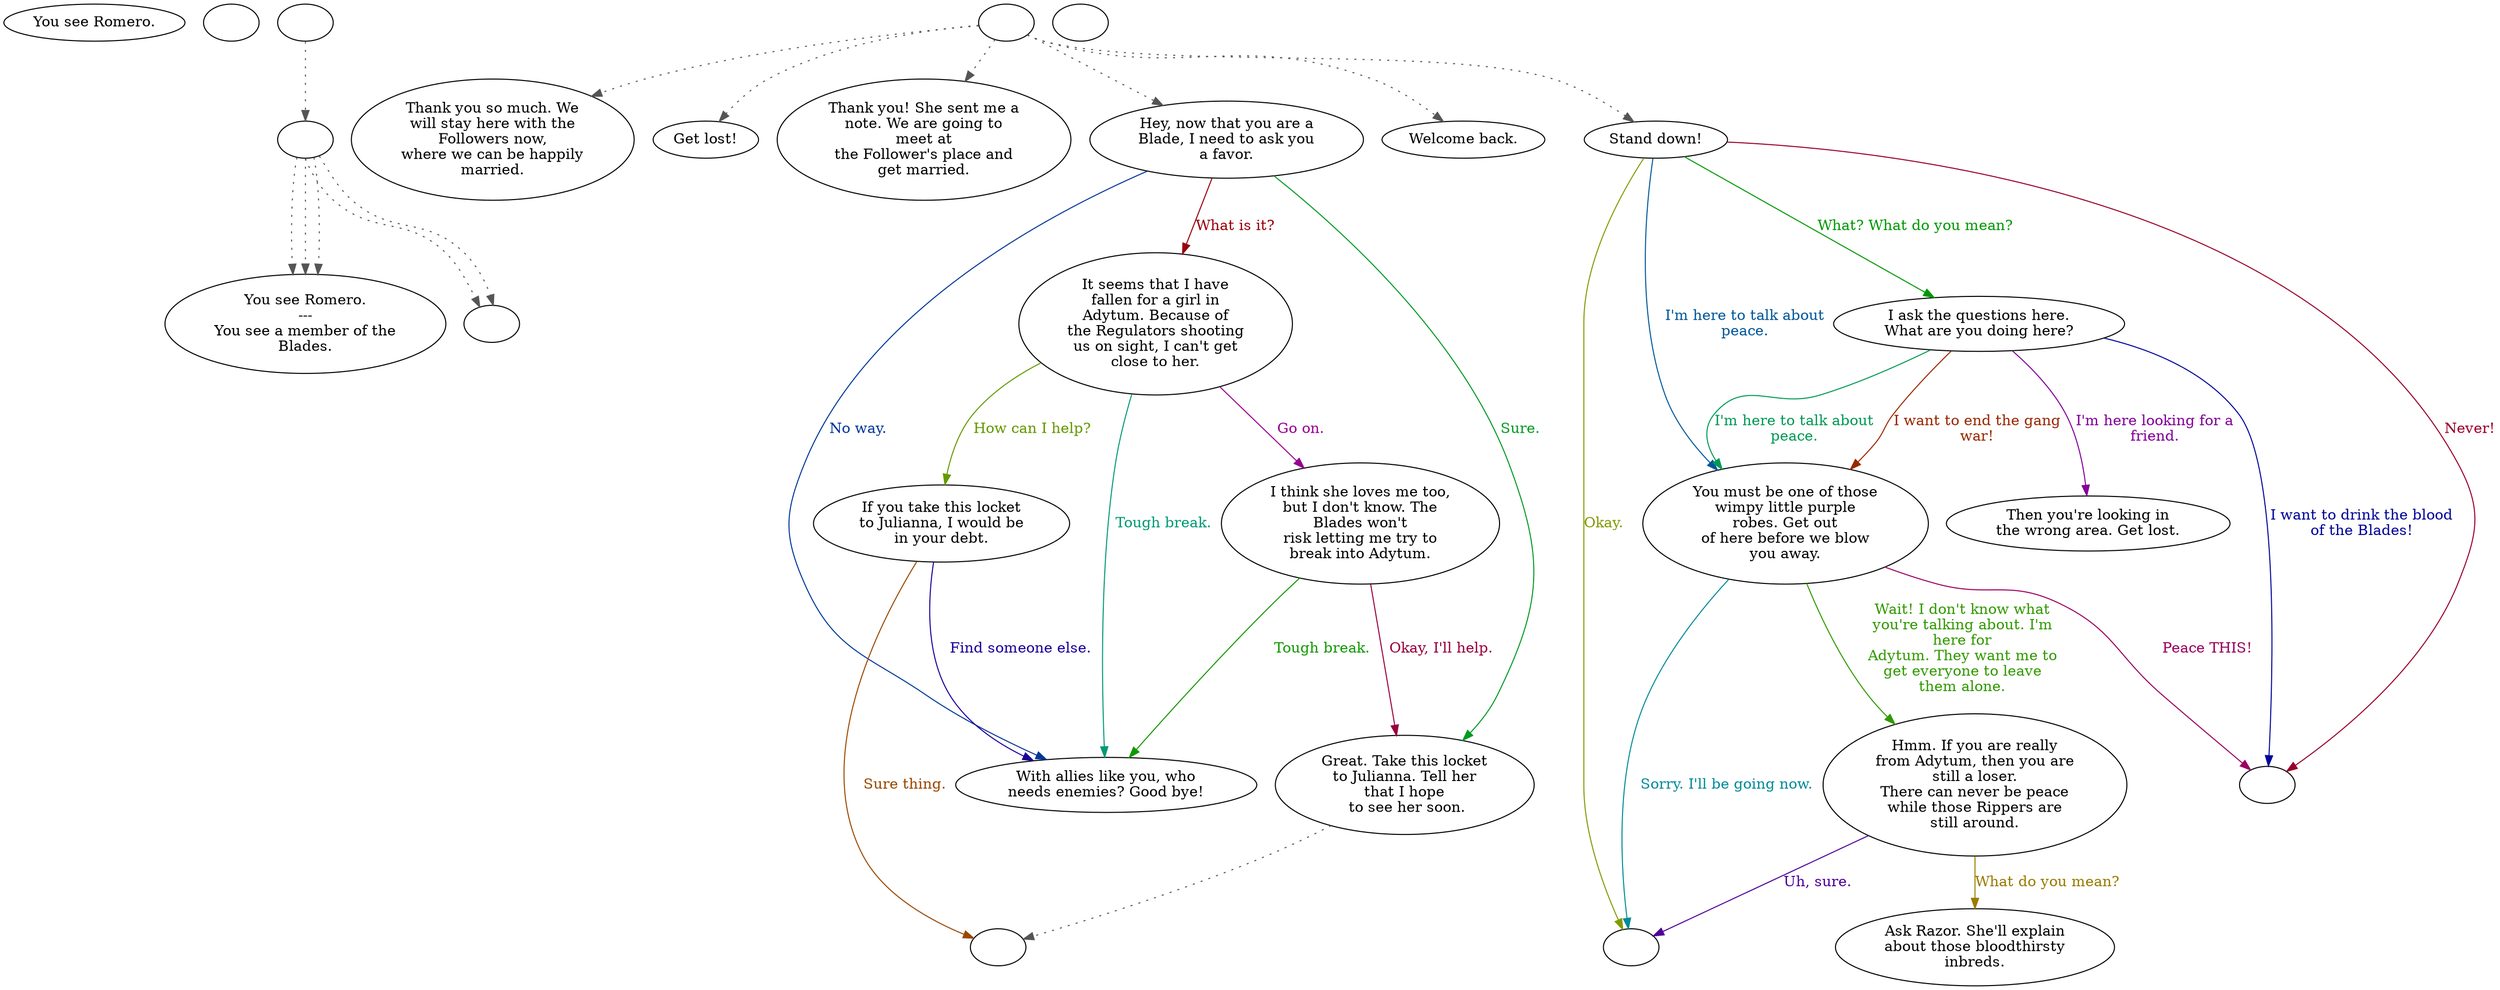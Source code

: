 digraph ROMERO {
  "start" [style=filled       fillcolor="#FFFFFF"       color="#000000"]
  "start" [label="You see Romero."]
  "destroy_p_proc" [style=filled       fillcolor="#FFFFFF"       color="#000000"]
  "destroy_p_proc" [label=""]
  "look_at_p_proc" [style=filled       fillcolor="#FFFFFF"       color="#000000"]
  "look_at_p_proc" -> "description_p_proc" [style=dotted color="#555555"]
  "look_at_p_proc" [label=""]
  "description_p_proc" [style=filled       fillcolor="#FFFFFF"       color="#000000"]
  "description_p_proc" -> "show_true_name" [style=dotted color="#555555"]
  "description_p_proc" -> "show_true_name" [style=dotted color="#555555"]
  "description_p_proc" -> "show_false_name" [style=dotted color="#555555"]
  "description_p_proc" -> "show_true_name" [style=dotted color="#555555"]
  "description_p_proc" -> "show_false_name" [style=dotted color="#555555"]
  "description_p_proc" [label=""]
  "talk_p_proc" [style=filled       fillcolor="#FFFFFF"       color="#000000"]
  "talk_p_proc" -> "Romero15" [style=dotted color="#555555"]
  "talk_p_proc" -> "Romero06" [style=dotted color="#555555"]
  "talk_p_proc" -> "Romero13" [style=dotted color="#555555"]
  "talk_p_proc" -> "Romero07" [style=dotted color="#555555"]
  "talk_p_proc" -> "Romero14" [style=dotted color="#555555"]
  "talk_p_proc" -> "Romero00" [style=dotted color="#555555"]
  "talk_p_proc" [label=""]
  "show_true_name" [style=filled       fillcolor="#FFFFFF"       color="#000000"]
  "show_true_name" [label="You see Romero.\n---\nYou see a member of the\nBlades."]
  "show_false_name" [style=filled       fillcolor="#FFFFFF"       color="#000000"]
  "show_false_name" [label=""]
  "Romero00" [style=filled       fillcolor="#FFFFFF"       color="#000000"]
  "Romero00" [label="Stand down!"]
  "Romero00" -> "Romero01" [label="What? What do you mean?" color="#009902" fontcolor="#009902"]
  "Romero00" -> "RomeroCombat" [label="Never!" color="#99002A" fontcolor="#99002A"]
  "Romero00" -> "Romero03" [label="I'm here to talk about\npeace." color="#005799" fontcolor="#005799"]
  "Romero00" -> "RomeroEnd" [label="Okay." color="#849900" fontcolor="#849900"]
  "Romero01" [style=filled       fillcolor="#FFFFFF"       color="#000000"]
  "Romero01" [label="I ask the questions here.\nWhat are you doing here?"]
  "Romero01" -> "Romero02" [label="I'm here looking for a\nfriend." color="#820099" fontcolor="#820099"]
  "Romero01" -> "Romero03" [label="I'm here to talk about\npeace." color="#009955" fontcolor="#009955"]
  "Romero01" -> "Romero03" [label="I want to end the gang\nwar!" color="#992800" fontcolor="#992800"]
  "Romero01" -> "RomeroCombat" [label="I want to drink the blood\nof the Blades!" color="#000499" fontcolor="#000499"]
  "Romero02" [style=filled       fillcolor="#FFFFFF"       color="#000000"]
  "Romero02" [label="Then you're looking in\nthe wrong area. Get lost."]
  "Romero03" [style=filled       fillcolor="#FFFFFF"       color="#000000"]
  "Romero03" [label="You must be one of those\nwimpy little purple\nrobes. Get out\nof here before we blow\nyou away."]
  "Romero03" -> "Romero04" [label="Wait! I don't know what\nyou're talking about. I'm\nhere for\nAdytum. They want me to\nget everyone to leave\nthem alone." color="#319900" fontcolor="#319900"]
  "Romero03" -> "RomeroCombat" [label="Peace THIS!" color="#99005D" fontcolor="#99005D"]
  "Romero03" -> "RomeroEnd" [label="Sorry. I'll be going now." color="#008A99" fontcolor="#008A99"]
  "Romero04" [style=filled       fillcolor="#FFFFFF"       color="#000000"]
  "Romero04" [label="Hmm. If you are really\nfrom Adytum, then you are\nstill a loser.\nThere can never be peace\nwhile those Rippers are\nstill around."]
  "Romero04" -> "Romero05" [label="What do you mean?" color="#997B00" fontcolor="#997B00"]
  "Romero04" -> "RomeroEnd" [label="Uh, sure." color="#4F0099" fontcolor="#4F0099"]
  "Romero05" [style=filled       fillcolor="#FFFFFF"       color="#000000"]
  "Romero05" [label="Ask Razor. She'll explain\nabout those bloodthirsty\ninbreds."]
  "Romero06" [style=filled       fillcolor="#FFFFFF"       color="#000000"]
  "Romero06" [label="Get lost!"]
  "Romero07" [style=filled       fillcolor="#FFFFFF"       color="#000000"]
  "Romero07" [label="Hey, now that you are a\nBlade, I need to ask you\na favor."]
  "Romero07" -> "Romero08" [label="Sure." color="#009922" fontcolor="#009922"]
  "Romero07" -> "Romero09" [label="What is it?" color="#99000B" fontcolor="#99000B"]
  "Romero07" -> "Romero11" [label="No way." color="#003799" fontcolor="#003799"]
  "Romero08" [style=filled       fillcolor="#FFFFFF"       color="#000000"]
  "Romero08" -> "GiveLocket" [style=dotted color="#555555"]
  "Romero08" [label="Great. Take this locket\nto Julianna. Tell her\nthat I hope\n to see her soon."]
  "Romero09" [style=filled       fillcolor="#FFFFFF"       color="#000000"]
  "Romero09" [label="It seems that I have\nfallen for a girl in\nAdytum. Because of\nthe Regulators shooting\nus on sight, I can't get\nclose to her."]
  "Romero09" -> "Romero10" [label="How can I help?" color="#649900" fontcolor="#649900"]
  "Romero09" -> "Romero12" [label="Go on." color="#990091" fontcolor="#990091"]
  "Romero09" -> "Romero11" [label="Tough break." color="#009975" fontcolor="#009975"]
  "Romero10" [style=filled       fillcolor="#FFFFFF"       color="#000000"]
  "Romero10" [label="If you take this locket\nto Julianna, I would be\nin your debt."]
  "Romero10" -> "GiveLocket" [label="Sure thing." color="#994800" fontcolor="#994800"]
  "Romero10" -> "Romero11" [label="Find someone else." color="#1B0099" fontcolor="#1B0099"]
  "Romero11" [style=filled       fillcolor="#FFFFFF"       color="#000000"]
  "Romero11" [label="With allies like you, who\nneeds enemies? Good bye!"]
  "Romero12" [style=filled       fillcolor="#FFFFFF"       color="#000000"]
  "Romero12" [label="I think she loves me too,\nbut I don't know. The\nBlades won't\nrisk letting me try to\nbreak into Adytum."]
  "Romero12" -> "Romero11" [label="Tough break." color="#119900" fontcolor="#119900"]
  "Romero12" -> "Romero08" [label="Okay, I'll help." color="#99003E" fontcolor="#99003E"]
  "Romero13" [style=filled       fillcolor="#FFFFFF"       color="#000000"]
  "Romero13" [label="Thank you! She sent me a\nnote. We are going to\nmeet at\nthe Follower's place and\nget married."]
  "Romero14" [style=filled       fillcolor="#FFFFFF"       color="#000000"]
  "Romero14" [label="Welcome back."]
  "Romero15" [style=filled       fillcolor="#FFFFFF"       color="#000000"]
  "Romero15" [label="Thank you so much. We\nwill stay here with the\nFollowers now,\nwhere we can be happily\nmarried."]
  "RomeroCombat" [style=filled       fillcolor="#FFFFFF"       color="#000000"]
  "RomeroCombat" [label=""]
  "RomeroEnd" [style=filled       fillcolor="#FFFFFF"       color="#000000"]
  "RomeroEnd" [label=""]
  "GiveLocket" [style=filled       fillcolor="#FFFFFF"       color="#000000"]
  "GiveLocket" [label=""]
  "damage_p_proc" [style=filled       fillcolor="#FFFFFF"       color="#000000"]
  "damage_p_proc" [label=""]
}